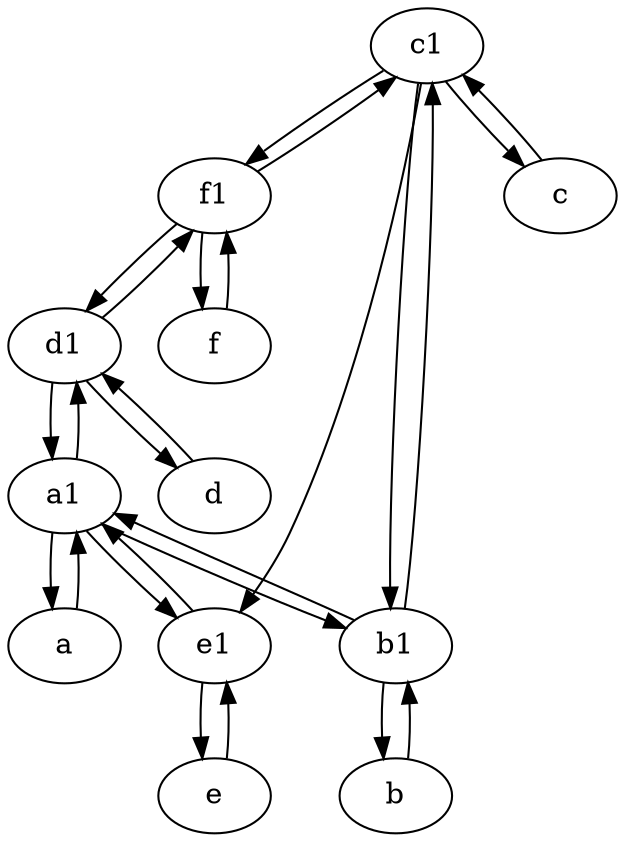 digraph  {
	c1 [pos="30,15!"];
	d1 [pos="25,30!"];
	f1;
	c [pos="20,10!"];
	e [pos="30,50!"];
	e1 [pos="25,45!"];
	f [pos="15,45!"];
	b1 [pos="45,20!"];
	a [pos="40,10!"];
	d [pos="20,30!"];
	b [pos="50,20!"];
	a1 [pos="40,15!"];
	e1 -> a1;
	f -> f1;
	d1 -> d;
	a1 -> a;
	a -> a1;
	e -> e1;
	b1 -> c1;
	d1 -> a1;
	f1 -> d1;
	a1 -> e1;
	d1 -> f1;
	f1 -> f;
	a1 -> b1;
	d -> d1;
	b1 -> b;
	c1 -> c;
	f1 -> c1;
	a1 -> d1;
	c1 -> b1;
	c -> c1;
	c1 -> e1;
	b -> b1;
	c1 -> f1;
	e1 -> e;
	b1 -> a1;

	}